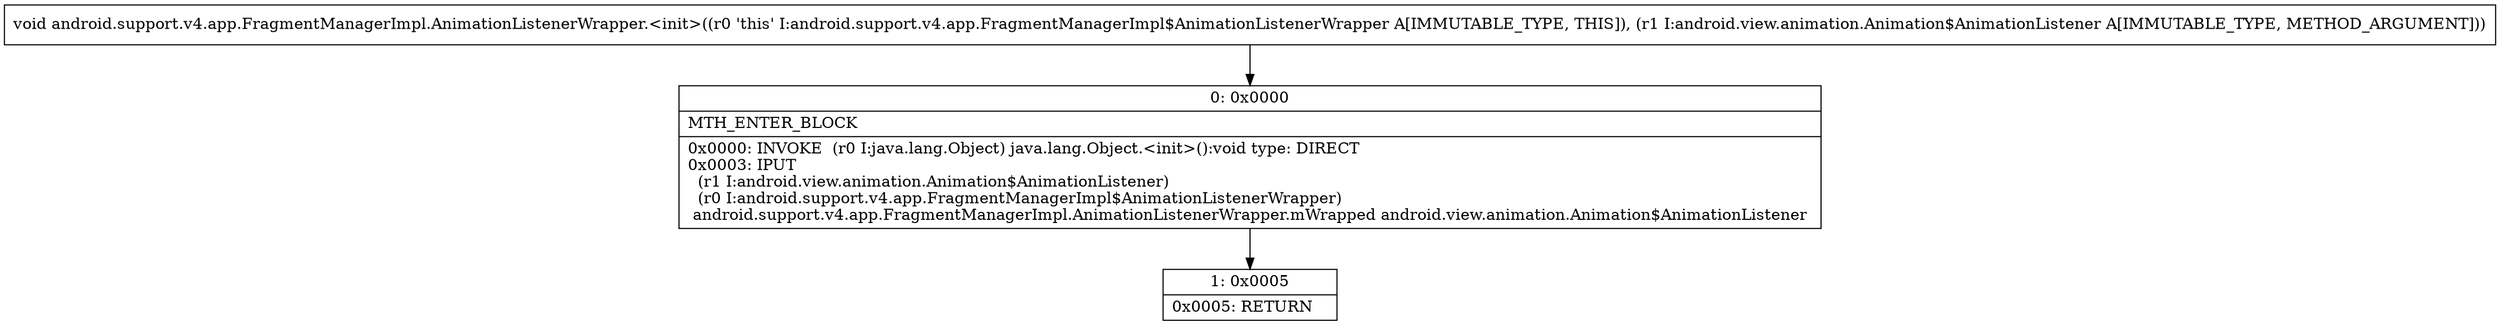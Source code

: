 digraph "CFG forandroid.support.v4.app.FragmentManagerImpl.AnimationListenerWrapper.\<init\>(Landroid\/view\/animation\/Animation$AnimationListener;)V" {
Node_0 [shape=record,label="{0\:\ 0x0000|MTH_ENTER_BLOCK\l|0x0000: INVOKE  (r0 I:java.lang.Object) java.lang.Object.\<init\>():void type: DIRECT \l0x0003: IPUT  \l  (r1 I:android.view.animation.Animation$AnimationListener)\l  (r0 I:android.support.v4.app.FragmentManagerImpl$AnimationListenerWrapper)\l android.support.v4.app.FragmentManagerImpl.AnimationListenerWrapper.mWrapped android.view.animation.Animation$AnimationListener \l}"];
Node_1 [shape=record,label="{1\:\ 0x0005|0x0005: RETURN   \l}"];
MethodNode[shape=record,label="{void android.support.v4.app.FragmentManagerImpl.AnimationListenerWrapper.\<init\>((r0 'this' I:android.support.v4.app.FragmentManagerImpl$AnimationListenerWrapper A[IMMUTABLE_TYPE, THIS]), (r1 I:android.view.animation.Animation$AnimationListener A[IMMUTABLE_TYPE, METHOD_ARGUMENT])) }"];
MethodNode -> Node_0;
Node_0 -> Node_1;
}

